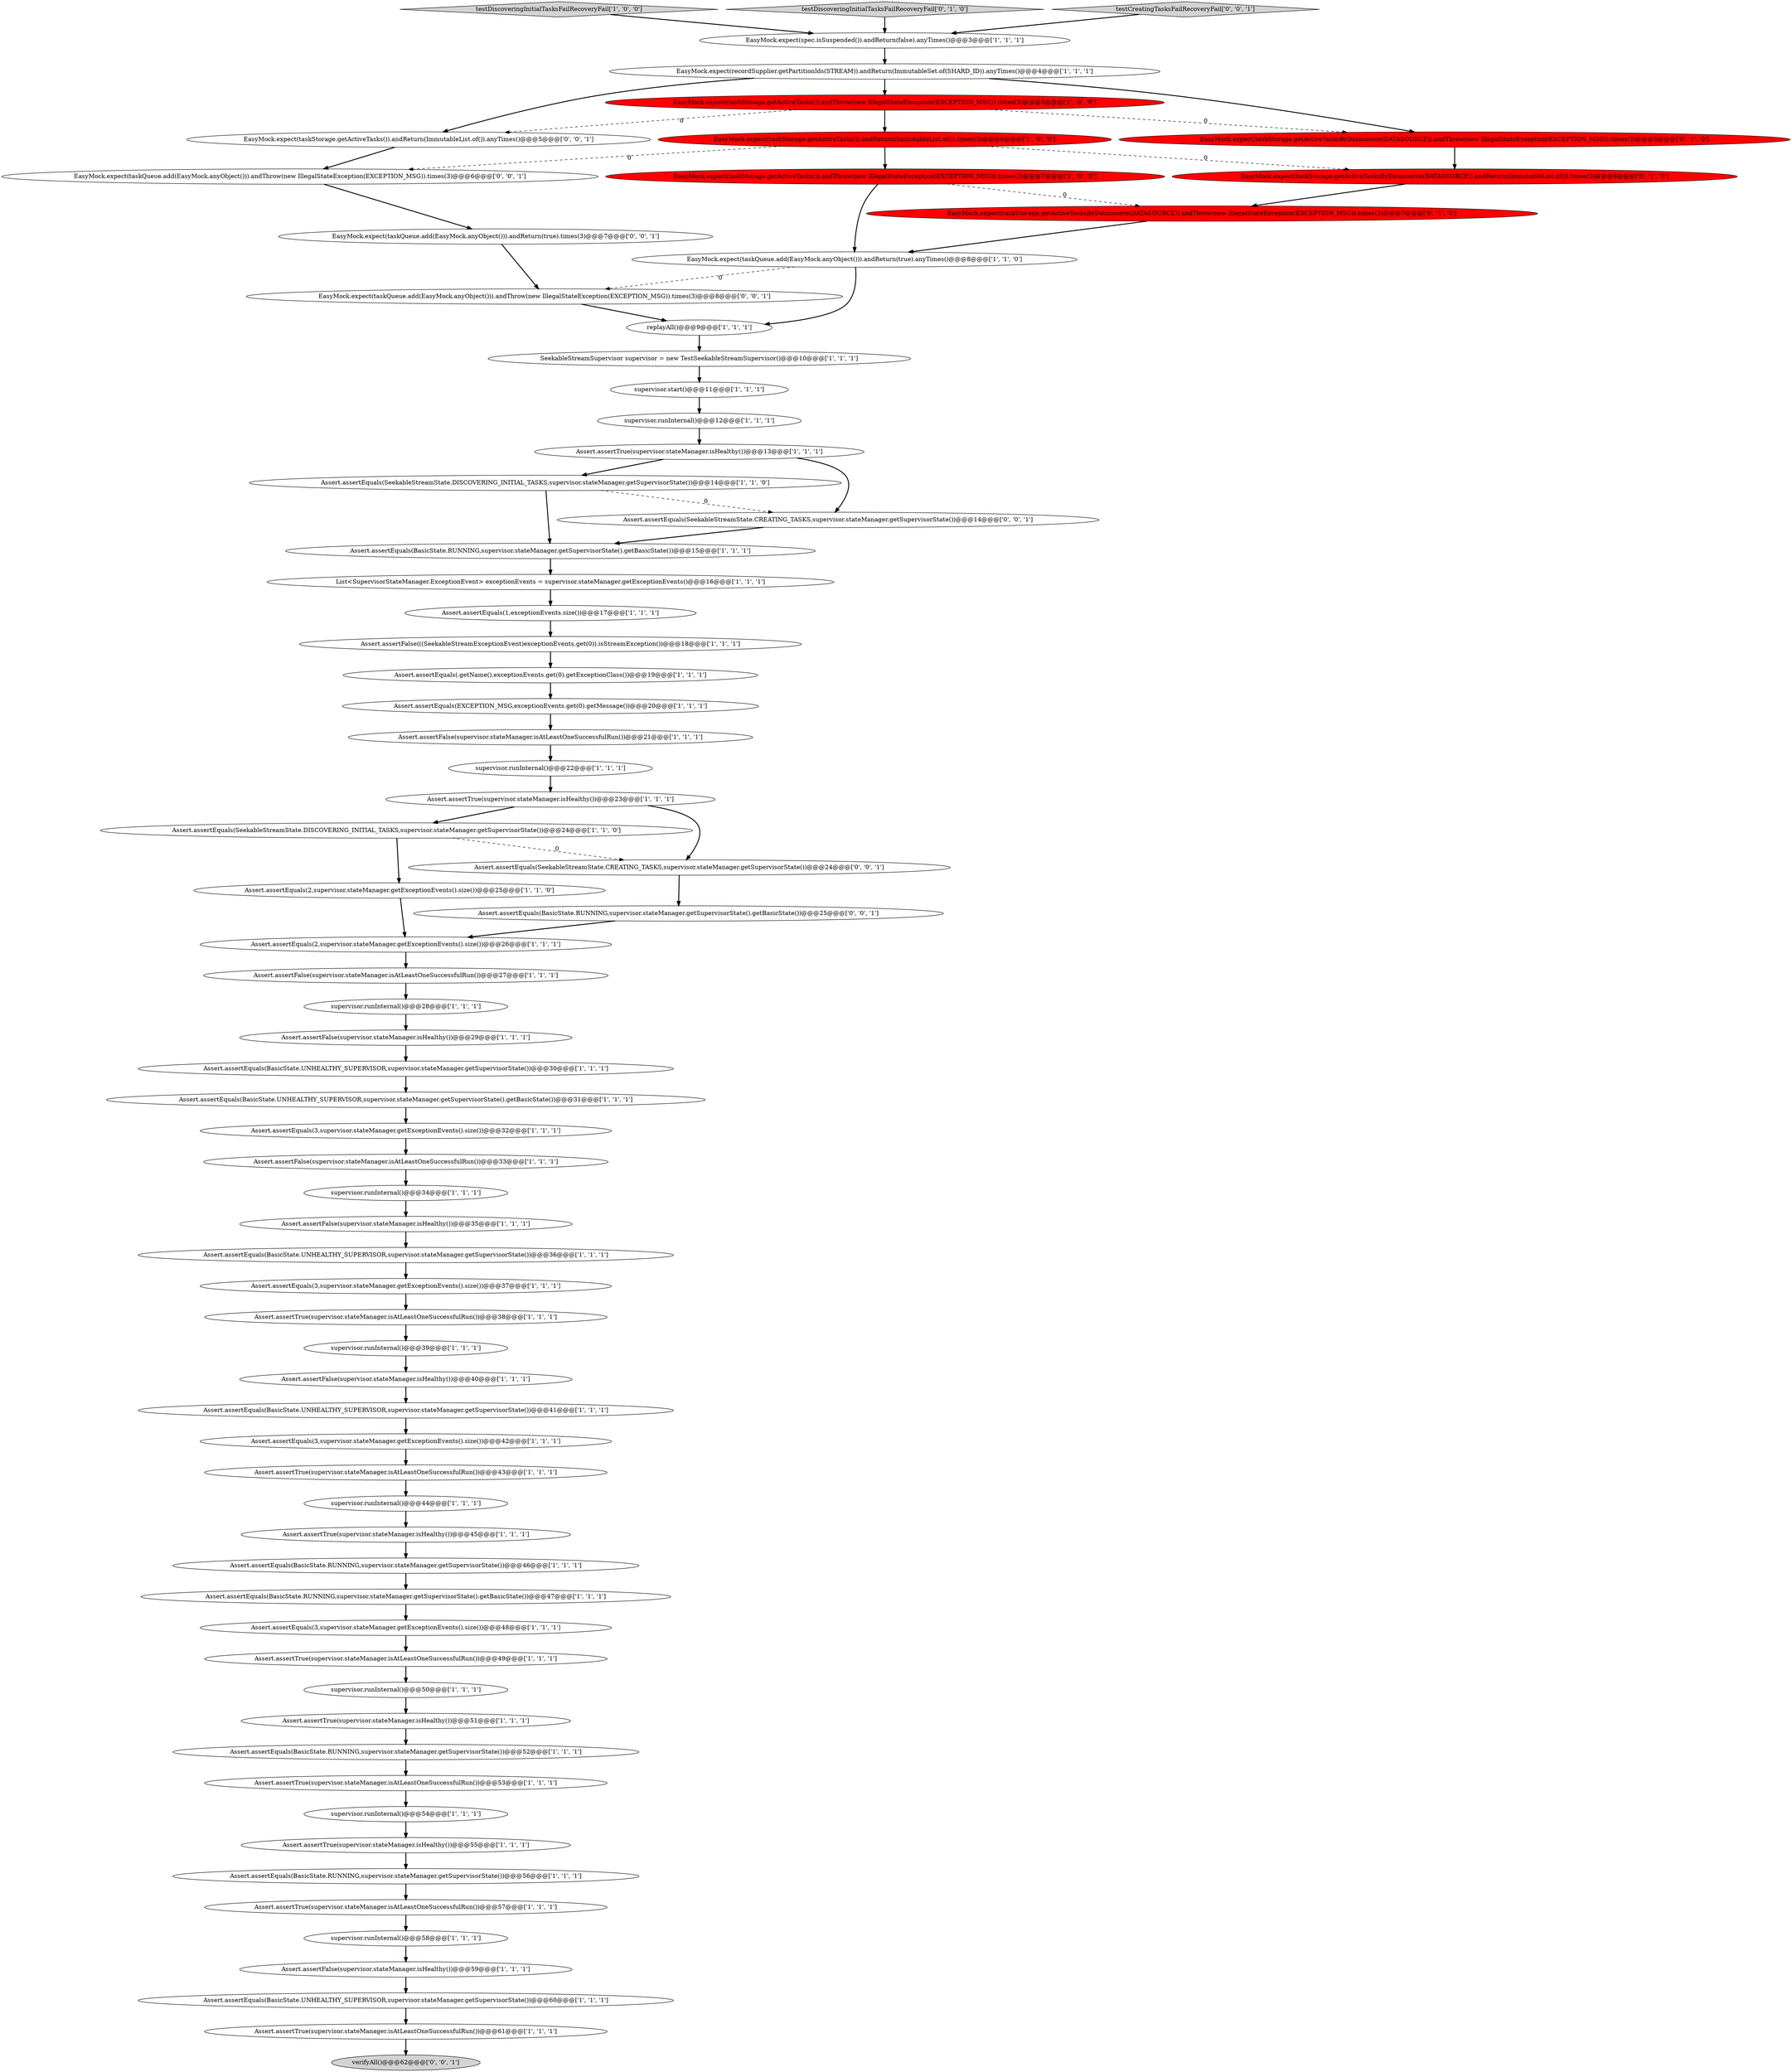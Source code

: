 digraph {
8 [style = filled, label = "Assert.assertEquals(3,supervisor.stateManager.getExceptionEvents().size())@@@37@@@['1', '1', '1']", fillcolor = white, shape = ellipse image = "AAA0AAABBB1BBB"];
16 [style = filled, label = "Assert.assertFalse(((SeekableStreamExceptionEvent)exceptionEvents.get(0)).isStreamException())@@@18@@@['1', '1', '1']", fillcolor = white, shape = ellipse image = "AAA0AAABBB1BBB"];
40 [style = filled, label = "EasyMock.expect(recordSupplier.getPartitionIds(STREAM)).andReturn(ImmutableSet.of(SHARD_ID)).anyTimes()@@@4@@@['1', '1', '1']", fillcolor = white, shape = ellipse image = "AAA0AAABBB1BBB"];
9 [style = filled, label = "Assert.assertTrue(supervisor.stateManager.isHealthy())@@@55@@@['1', '1', '1']", fillcolor = white, shape = ellipse image = "AAA0AAABBB1BBB"];
47 [style = filled, label = "supervisor.start()@@@11@@@['1', '1', '1']", fillcolor = white, shape = ellipse image = "AAA0AAABBB1BBB"];
56 [style = filled, label = "supervisor.runInternal()@@@12@@@['1', '1', '1']", fillcolor = white, shape = ellipse image = "AAA0AAABBB1BBB"];
19 [style = filled, label = "supervisor.runInternal()@@@22@@@['1', '1', '1']", fillcolor = white, shape = ellipse image = "AAA0AAABBB1BBB"];
13 [style = filled, label = "Assert.assertEquals(BasicState.RUNNING,supervisor.stateManager.getSupervisorState())@@@52@@@['1', '1', '1']", fillcolor = white, shape = ellipse image = "AAA0AAABBB1BBB"];
33 [style = filled, label = "SeekableStreamSupervisor supervisor = new TestSeekableStreamSupervisor()@@@10@@@['1', '1', '1']", fillcolor = white, shape = ellipse image = "AAA0AAABBB1BBB"];
64 [style = filled, label = "EasyMock.expect(taskQueue.add(EasyMock.anyObject())).andThrow(new IllegalStateException(EXCEPTION_MSG)).times(3)@@@6@@@['0', '0', '1']", fillcolor = white, shape = ellipse image = "AAA0AAABBB3BBB"];
65 [style = filled, label = "EasyMock.expect(taskQueue.add(EasyMock.anyObject())).andThrow(new IllegalStateException(EXCEPTION_MSG)).times(3)@@@8@@@['0', '0', '1']", fillcolor = white, shape = ellipse image = "AAA0AAABBB3BBB"];
59 [style = filled, label = "Assert.assertEquals(EXCEPTION_MSG,exceptionEvents.get(0).getMessage())@@@20@@@['1', '1', '1']", fillcolor = white, shape = ellipse image = "AAA0AAABBB1BBB"];
26 [style = filled, label = "Assert.assertEquals(BasicState.RUNNING,supervisor.stateManager.getSupervisorState().getBasicState())@@@47@@@['1', '1', '1']", fillcolor = white, shape = ellipse image = "AAA0AAABBB1BBB"];
24 [style = filled, label = "supervisor.runInternal()@@@28@@@['1', '1', '1']", fillcolor = white, shape = ellipse image = "AAA0AAABBB1BBB"];
51 [style = filled, label = "Assert.assertTrue(supervisor.stateManager.isAtLeastOneSuccessfulRun())@@@49@@@['1', '1', '1']", fillcolor = white, shape = ellipse image = "AAA0AAABBB1BBB"];
18 [style = filled, label = "Assert.assertTrue(supervisor.stateManager.isHealthy())@@@51@@@['1', '1', '1']", fillcolor = white, shape = ellipse image = "AAA0AAABBB1BBB"];
31 [style = filled, label = "Assert.assertEquals(3,supervisor.stateManager.getExceptionEvents().size())@@@42@@@['1', '1', '1']", fillcolor = white, shape = ellipse image = "AAA0AAABBB1BBB"];
71 [style = filled, label = "Assert.assertEquals(SeekableStreamState.CREATING_TASKS,supervisor.stateManager.getSupervisorState())@@@24@@@['0', '0', '1']", fillcolor = white, shape = ellipse image = "AAA0AAABBB3BBB"];
17 [style = filled, label = "EasyMock.expect(taskStorage.getActiveTasks()).andThrow(new IllegalStateException(EXCEPTION_MSG)).times(3)@@@7@@@['1', '0', '0']", fillcolor = red, shape = ellipse image = "AAA1AAABBB1BBB"];
4 [style = filled, label = "Assert.assertEquals(2,supervisor.stateManager.getExceptionEvents().size())@@@26@@@['1', '1', '1']", fillcolor = white, shape = ellipse image = "AAA0AAABBB1BBB"];
0 [style = filled, label = "Assert.assertTrue(supervisor.stateManager.isHealthy())@@@13@@@['1', '1', '1']", fillcolor = white, shape = ellipse image = "AAA0AAABBB1BBB"];
63 [style = filled, label = "EasyMock.expect(taskStorage.getActiveTasksByDatasource(DATASOURCE)).andThrow(new IllegalStateException(EXCEPTION_MSG)).times(3)@@@7@@@['0', '1', '0']", fillcolor = red, shape = ellipse image = "AAA1AAABBB2BBB"];
36 [style = filled, label = "supervisor.runInternal()@@@54@@@['1', '1', '1']", fillcolor = white, shape = ellipse image = "AAA0AAABBB1BBB"];
27 [style = filled, label = "Assert.assertEquals(BasicState.UNHEALTHY_SUPERVISOR,supervisor.stateManager.getSupervisorState())@@@30@@@['1', '1', '1']", fillcolor = white, shape = ellipse image = "AAA0AAABBB1BBB"];
48 [style = filled, label = "Assert.assertEquals(BasicState.UNHEALTHY_SUPERVISOR,supervisor.stateManager.getSupervisorState())@@@36@@@['1', '1', '1']", fillcolor = white, shape = ellipse image = "AAA0AAABBB1BBB"];
68 [style = filled, label = "EasyMock.expect(taskStorage.getActiveTasks()).andReturn(ImmutableList.of()).anyTimes()@@@5@@@['0', '0', '1']", fillcolor = white, shape = ellipse image = "AAA0AAABBB3BBB"];
69 [style = filled, label = "EasyMock.expect(taskQueue.add(EasyMock.anyObject())).andReturn(true).times(3)@@@7@@@['0', '0', '1']", fillcolor = white, shape = ellipse image = "AAA0AAABBB3BBB"];
53 [style = filled, label = "Assert.assertFalse(supervisor.stateManager.isAtLeastOneSuccessfulRun())@@@27@@@['1', '1', '1']", fillcolor = white, shape = ellipse image = "AAA0AAABBB1BBB"];
25 [style = filled, label = "Assert.assertTrue(supervisor.stateManager.isHealthy())@@@45@@@['1', '1', '1']", fillcolor = white, shape = ellipse image = "AAA0AAABBB1BBB"];
46 [style = filled, label = "supervisor.runInternal()@@@58@@@['1', '1', '1']", fillcolor = white, shape = ellipse image = "AAA0AAABBB1BBB"];
61 [style = filled, label = "EasyMock.expect(taskStorage.getActiveTasksByDatasource(DATASOURCE)).andReturn(ImmutableList.of()).times(3)@@@6@@@['0', '1', '0']", fillcolor = red, shape = ellipse image = "AAA1AAABBB2BBB"];
1 [style = filled, label = "EasyMock.expect(spec.isSuspended()).andReturn(false).anyTimes()@@@3@@@['1', '1', '1']", fillcolor = white, shape = ellipse image = "AAA0AAABBB1BBB"];
34 [style = filled, label = "Assert.assertEquals(2,supervisor.stateManager.getExceptionEvents().size())@@@25@@@['1', '1', '0']", fillcolor = white, shape = ellipse image = "AAA0AAABBB1BBB"];
55 [style = filled, label = "Assert.assertEquals(1,exceptionEvents.size())@@@17@@@['1', '1', '1']", fillcolor = white, shape = ellipse image = "AAA0AAABBB1BBB"];
67 [style = filled, label = "verifyAll()@@@62@@@['0', '0', '1']", fillcolor = lightgray, shape = ellipse image = "AAA0AAABBB3BBB"];
28 [style = filled, label = "Assert.assertFalse(supervisor.stateManager.isHealthy())@@@40@@@['1', '1', '1']", fillcolor = white, shape = ellipse image = "AAA0AAABBB1BBB"];
66 [style = filled, label = "Assert.assertEquals(BasicState.RUNNING,supervisor.stateManager.getSupervisorState().getBasicState())@@@25@@@['0', '0', '1']", fillcolor = white, shape = ellipse image = "AAA0AAABBB3BBB"];
5 [style = filled, label = "supervisor.runInternal()@@@50@@@['1', '1', '1']", fillcolor = white, shape = ellipse image = "AAA0AAABBB1BBB"];
7 [style = filled, label = "Assert.assertFalse(supervisor.stateManager.isAtLeastOneSuccessfulRun())@@@21@@@['1', '1', '1']", fillcolor = white, shape = ellipse image = "AAA0AAABBB1BBB"];
37 [style = filled, label = "List<SupervisorStateManager.ExceptionEvent> exceptionEvents = supervisor.stateManager.getExceptionEvents()@@@16@@@['1', '1', '1']", fillcolor = white, shape = ellipse image = "AAA0AAABBB1BBB"];
45 [style = filled, label = "supervisor.runInternal()@@@34@@@['1', '1', '1']", fillcolor = white, shape = ellipse image = "AAA0AAABBB1BBB"];
29 [style = filled, label = "Assert.assertTrue(supervisor.stateManager.isAtLeastOneSuccessfulRun())@@@38@@@['1', '1', '1']", fillcolor = white, shape = ellipse image = "AAA0AAABBB1BBB"];
42 [style = filled, label = "Assert.assertFalse(supervisor.stateManager.isAtLeastOneSuccessfulRun())@@@33@@@['1', '1', '1']", fillcolor = white, shape = ellipse image = "AAA0AAABBB1BBB"];
38 [style = filled, label = "Assert.assertEquals(BasicState.RUNNING,supervisor.stateManager.getSupervisorState().getBasicState())@@@15@@@['1', '1', '1']", fillcolor = white, shape = ellipse image = "AAA0AAABBB1BBB"];
20 [style = filled, label = "Assert.assertEquals(BasicState.UNHEALTHY_SUPERVISOR,supervisor.stateManager.getSupervisorState())@@@41@@@['1', '1', '1']", fillcolor = white, shape = ellipse image = "AAA0AAABBB1BBB"];
21 [style = filled, label = "Assert.assertTrue(supervisor.stateManager.isAtLeastOneSuccessfulRun())@@@53@@@['1', '1', '1']", fillcolor = white, shape = ellipse image = "AAA0AAABBB1BBB"];
43 [style = filled, label = "Assert.assertFalse(supervisor.stateManager.isHealthy())@@@29@@@['1', '1', '1']", fillcolor = white, shape = ellipse image = "AAA0AAABBB1BBB"];
35 [style = filled, label = "Assert.assertTrue(supervisor.stateManager.isAtLeastOneSuccessfulRun())@@@61@@@['1', '1', '1']", fillcolor = white, shape = ellipse image = "AAA0AAABBB1BBB"];
6 [style = filled, label = "Assert.assertEquals(3,supervisor.stateManager.getExceptionEvents().size())@@@48@@@['1', '1', '1']", fillcolor = white, shape = ellipse image = "AAA0AAABBB1BBB"];
52 [style = filled, label = "Assert.assertEquals(SeekableStreamState.DISCOVERING_INITIAL_TASKS,supervisor.stateManager.getSupervisorState())@@@14@@@['1', '1', '0']", fillcolor = white, shape = ellipse image = "AAA0AAABBB1BBB"];
49 [style = filled, label = "Assert.assertTrue(supervisor.stateManager.isAtLeastOneSuccessfulRun())@@@57@@@['1', '1', '1']", fillcolor = white, shape = ellipse image = "AAA0AAABBB1BBB"];
62 [style = filled, label = "EasyMock.expect(taskStorage.getActiveTasksByDatasource(DATASOURCE)).andThrow(new IllegalStateException(EXCEPTION_MSG)).times(3)@@@5@@@['0', '1', '0']", fillcolor = red, shape = ellipse image = "AAA1AAABBB2BBB"];
14 [style = filled, label = "Assert.assertEquals(BasicState.UNHEALTHY_SUPERVISOR,supervisor.stateManager.getSupervisorState())@@@60@@@['1', '1', '1']", fillcolor = white, shape = ellipse image = "AAA0AAABBB1BBB"];
11 [style = filled, label = "replayAll()@@@9@@@['1', '1', '1']", fillcolor = white, shape = ellipse image = "AAA0AAABBB1BBB"];
32 [style = filled, label = "EasyMock.expect(taskStorage.getActiveTasks()).andReturn(ImmutableList.of()).times(3)@@@6@@@['1', '0', '0']", fillcolor = red, shape = ellipse image = "AAA1AAABBB1BBB"];
70 [style = filled, label = "Assert.assertEquals(SeekableStreamState.CREATING_TASKS,supervisor.stateManager.getSupervisorState())@@@14@@@['0', '0', '1']", fillcolor = white, shape = ellipse image = "AAA0AAABBB3BBB"];
10 [style = filled, label = "testDiscoveringInitialTasksFailRecoveryFail['1', '0', '0']", fillcolor = lightgray, shape = diamond image = "AAA0AAABBB1BBB"];
30 [style = filled, label = "Assert.assertEquals(.getName(),exceptionEvents.get(0).getExceptionClass())@@@19@@@['1', '1', '1']", fillcolor = white, shape = ellipse image = "AAA0AAABBB1BBB"];
2 [style = filled, label = "Assert.assertEquals(3,supervisor.stateManager.getExceptionEvents().size())@@@32@@@['1', '1', '1']", fillcolor = white, shape = ellipse image = "AAA0AAABBB1BBB"];
39 [style = filled, label = "supervisor.runInternal()@@@39@@@['1', '1', '1']", fillcolor = white, shape = ellipse image = "AAA0AAABBB1BBB"];
50 [style = filled, label = "EasyMock.expect(taskQueue.add(EasyMock.anyObject())).andReturn(true).anyTimes()@@@8@@@['1', '1', '0']", fillcolor = white, shape = ellipse image = "AAA0AAABBB1BBB"];
23 [style = filled, label = "EasyMock.expect(taskStorage.getActiveTasks()).andThrow(new IllegalStateException(EXCEPTION_MSG)).times(3)@@@5@@@['1', '0', '0']", fillcolor = red, shape = ellipse image = "AAA1AAABBB1BBB"];
41 [style = filled, label = "Assert.assertEquals(BasicState.RUNNING,supervisor.stateManager.getSupervisorState())@@@56@@@['1', '1', '1']", fillcolor = white, shape = ellipse image = "AAA0AAABBB1BBB"];
57 [style = filled, label = "Assert.assertTrue(supervisor.stateManager.isAtLeastOneSuccessfulRun())@@@43@@@['1', '1', '1']", fillcolor = white, shape = ellipse image = "AAA0AAABBB1BBB"];
58 [style = filled, label = "supervisor.runInternal()@@@44@@@['1', '1', '1']", fillcolor = white, shape = ellipse image = "AAA0AAABBB1BBB"];
60 [style = filled, label = "testDiscoveringInitialTasksFailRecoveryFail['0', '1', '0']", fillcolor = lightgray, shape = diamond image = "AAA0AAABBB2BBB"];
72 [style = filled, label = "testCreatingTasksFailRecoveryFail['0', '0', '1']", fillcolor = lightgray, shape = diamond image = "AAA0AAABBB3BBB"];
12 [style = filled, label = "Assert.assertFalse(supervisor.stateManager.isHealthy())@@@35@@@['1', '1', '1']", fillcolor = white, shape = ellipse image = "AAA0AAABBB1BBB"];
44 [style = filled, label = "Assert.assertEquals(BasicState.UNHEALTHY_SUPERVISOR,supervisor.stateManager.getSupervisorState().getBasicState())@@@31@@@['1', '1', '1']", fillcolor = white, shape = ellipse image = "AAA0AAABBB1BBB"];
15 [style = filled, label = "Assert.assertEquals(SeekableStreamState.DISCOVERING_INITIAL_TASKS,supervisor.stateManager.getSupervisorState())@@@24@@@['1', '1', '0']", fillcolor = white, shape = ellipse image = "AAA0AAABBB1BBB"];
22 [style = filled, label = "Assert.assertTrue(supervisor.stateManager.isHealthy())@@@23@@@['1', '1', '1']", fillcolor = white, shape = ellipse image = "AAA0AAABBB1BBB"];
3 [style = filled, label = "Assert.assertFalse(supervisor.stateManager.isHealthy())@@@59@@@['1', '1', '1']", fillcolor = white, shape = ellipse image = "AAA0AAABBB1BBB"];
54 [style = filled, label = "Assert.assertEquals(BasicState.RUNNING,supervisor.stateManager.getSupervisorState())@@@46@@@['1', '1', '1']", fillcolor = white, shape = ellipse image = "AAA0AAABBB1BBB"];
69->65 [style = bold, label=""];
44->2 [style = bold, label=""];
0->70 [style = bold, label=""];
51->5 [style = bold, label=""];
40->62 [style = bold, label=""];
22->15 [style = bold, label=""];
59->7 [style = bold, label=""];
36->9 [style = bold, label=""];
15->34 [style = bold, label=""];
47->56 [style = bold, label=""];
14->35 [style = bold, label=""];
4->53 [style = bold, label=""];
1->40 [style = bold, label=""];
42->45 [style = bold, label=""];
29->39 [style = bold, label=""];
28->20 [style = bold, label=""];
64->69 [style = bold, label=""];
72->1 [style = bold, label=""];
27->44 [style = bold, label=""];
6->51 [style = bold, label=""];
3->14 [style = bold, label=""];
62->61 [style = bold, label=""];
70->38 [style = bold, label=""];
23->32 [style = bold, label=""];
65->11 [style = bold, label=""];
52->38 [style = bold, label=""];
56->0 [style = bold, label=""];
41->49 [style = bold, label=""];
20->31 [style = bold, label=""];
12->48 [style = bold, label=""];
57->58 [style = bold, label=""];
5->18 [style = bold, label=""];
48->8 [style = bold, label=""];
24->43 [style = bold, label=""];
15->71 [style = dashed, label="0"];
26->6 [style = bold, label=""];
37->55 [style = bold, label=""];
66->4 [style = bold, label=""];
23->62 [style = dashed, label="0"];
23->68 [style = dashed, label="0"];
40->23 [style = bold, label=""];
39->28 [style = bold, label=""];
45->12 [style = bold, label=""];
32->61 [style = dashed, label="0"];
0->52 [style = bold, label=""];
9->41 [style = bold, label=""];
52->70 [style = dashed, label="0"];
54->26 [style = bold, label=""];
17->50 [style = bold, label=""];
21->36 [style = bold, label=""];
33->47 [style = bold, label=""];
31->57 [style = bold, label=""];
50->11 [style = bold, label=""];
38->37 [style = bold, label=""];
58->25 [style = bold, label=""];
49->46 [style = bold, label=""];
35->67 [style = bold, label=""];
32->64 [style = dashed, label="0"];
16->30 [style = bold, label=""];
43->27 [style = bold, label=""];
53->24 [style = bold, label=""];
17->63 [style = dashed, label="0"];
18->13 [style = bold, label=""];
11->33 [style = bold, label=""];
40->68 [style = bold, label=""];
34->4 [style = bold, label=""];
60->1 [style = bold, label=""];
22->71 [style = bold, label=""];
50->65 [style = dashed, label="0"];
30->59 [style = bold, label=""];
63->50 [style = bold, label=""];
55->16 [style = bold, label=""];
13->21 [style = bold, label=""];
10->1 [style = bold, label=""];
7->19 [style = bold, label=""];
19->22 [style = bold, label=""];
32->17 [style = bold, label=""];
2->42 [style = bold, label=""];
8->29 [style = bold, label=""];
25->54 [style = bold, label=""];
61->63 [style = bold, label=""];
71->66 [style = bold, label=""];
46->3 [style = bold, label=""];
68->64 [style = bold, label=""];
}
